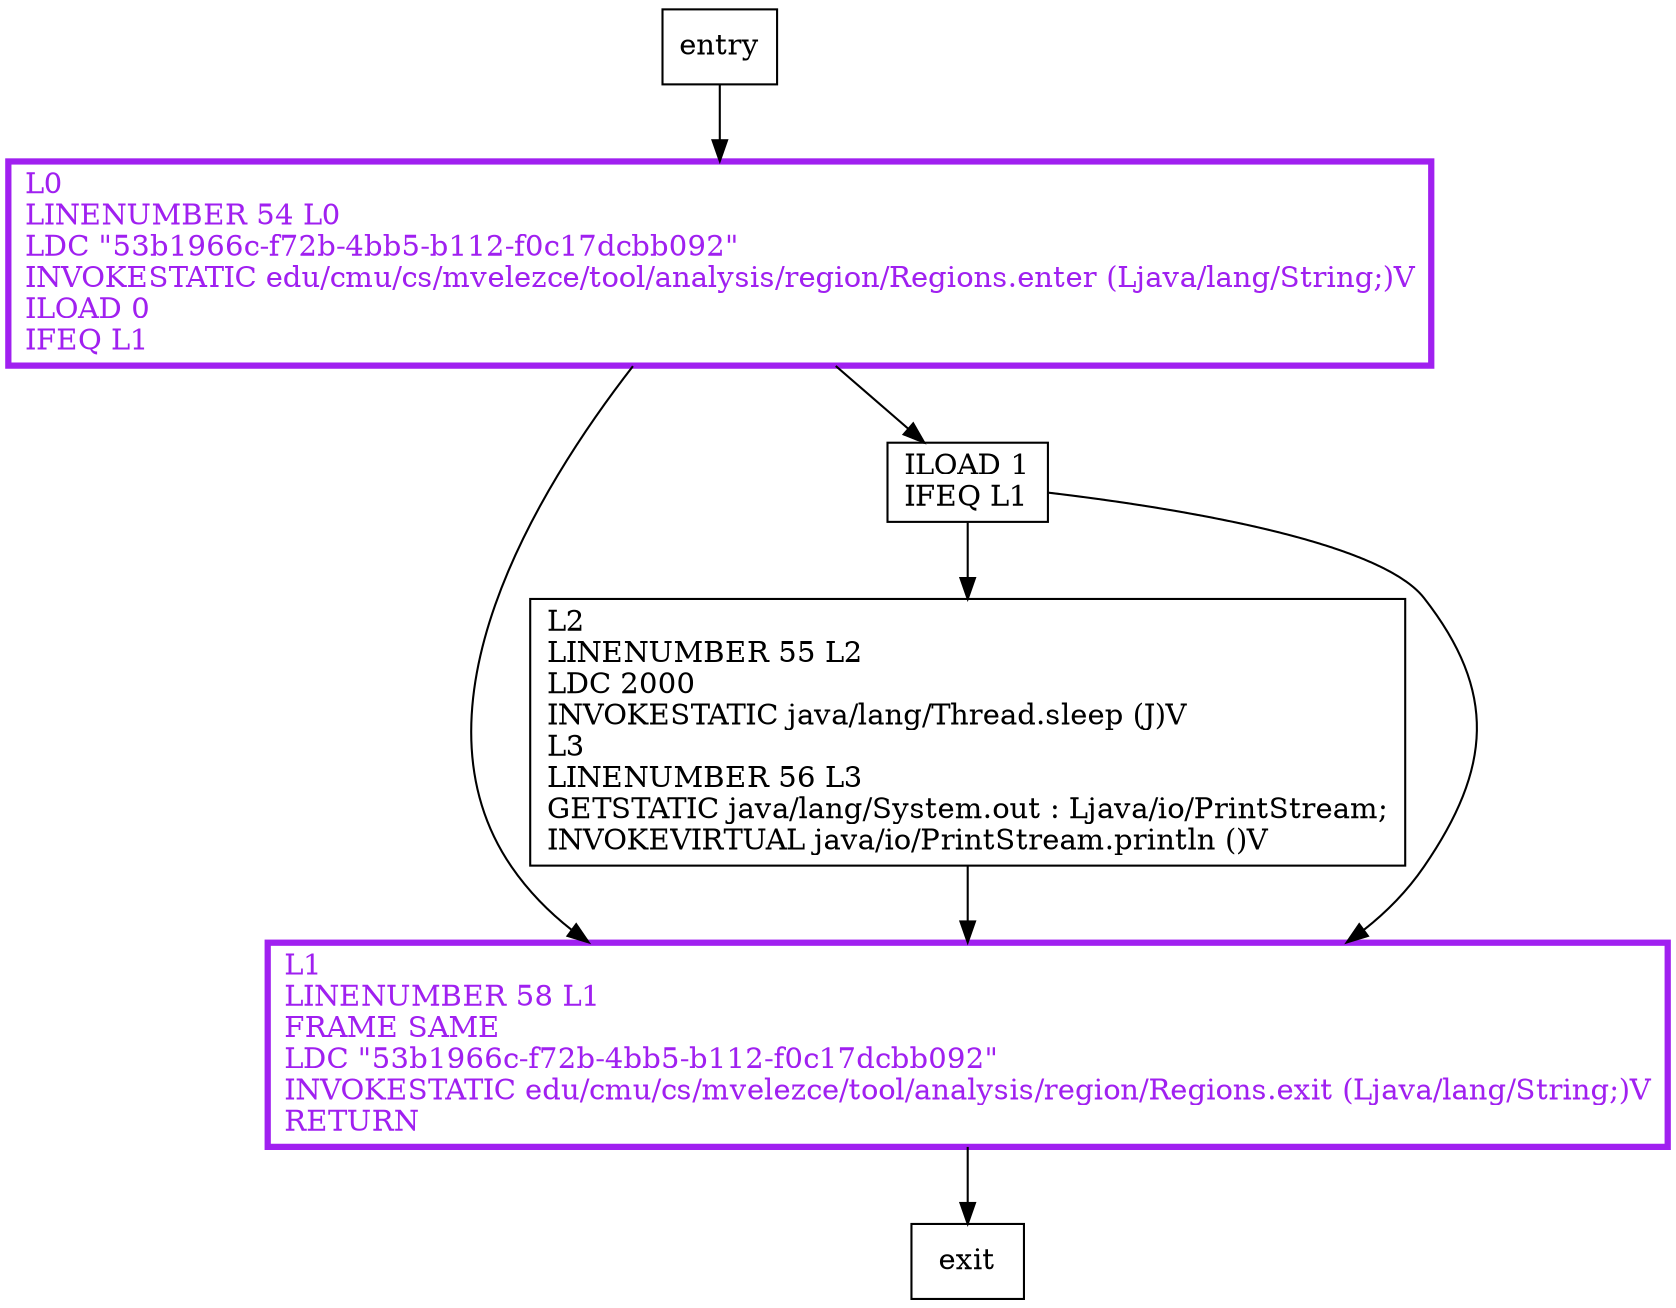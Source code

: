 digraph moo {
node [shape=record];
178238799 [label="L2\lLINENUMBER 55 L2\lLDC 2000\lINVOKESTATIC java/lang/Thread.sleep (J)V\lL3\lLINENUMBER 56 L3\lGETSTATIC java/lang/System.out : Ljava/io/PrintStream;\lINVOKEVIRTUAL java/io/PrintStream.println ()V\l"];
1997950963 [label="L1\lLINENUMBER 58 L1\lFRAME SAME\lLDC \"53b1966c-f72b-4bb5-b112-f0c17dcbb092\"\lINVOKESTATIC edu/cmu/cs/mvelezce/tool/analysis/region/Regions.exit (Ljava/lang/String;)V\lRETURN\l"];
1642975435 [label="ILOAD 1\lIFEQ L1\l"];
2053665772 [label="L0\lLINENUMBER 54 L0\lLDC \"53b1966c-f72b-4bb5-b112-f0c17dcbb092\"\lINVOKESTATIC edu/cmu/cs/mvelezce/tool/analysis/region/Regions.enter (Ljava/lang/String;)V\lILOAD 0\lIFEQ L1\l"];
entry;
exit;
178238799 -> 1997950963;
entry -> 2053665772;
1997950963 -> exit;
1642975435 -> 178238799;
1642975435 -> 1997950963;
2053665772 -> 1997950963;
2053665772 -> 1642975435;
1997950963[fontcolor="purple", penwidth=3, color="purple"];
2053665772[fontcolor="purple", penwidth=3, color="purple"];
}
